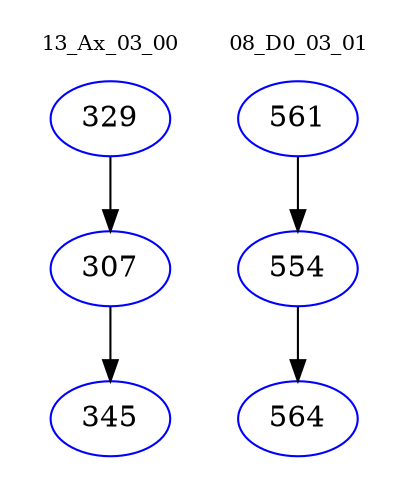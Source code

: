 digraph{
subgraph cluster_0 {
color = white
label = "13_Ax_03_00";
fontsize=10;
T0_329 [label="329", color="blue"]
T0_329 -> T0_307 [color="black"]
T0_307 [label="307", color="blue"]
T0_307 -> T0_345 [color="black"]
T0_345 [label="345", color="blue"]
}
subgraph cluster_1 {
color = white
label = "08_D0_03_01";
fontsize=10;
T1_561 [label="561", color="blue"]
T1_561 -> T1_554 [color="black"]
T1_554 [label="554", color="blue"]
T1_554 -> T1_564 [color="black"]
T1_564 [label="564", color="blue"]
}
}
